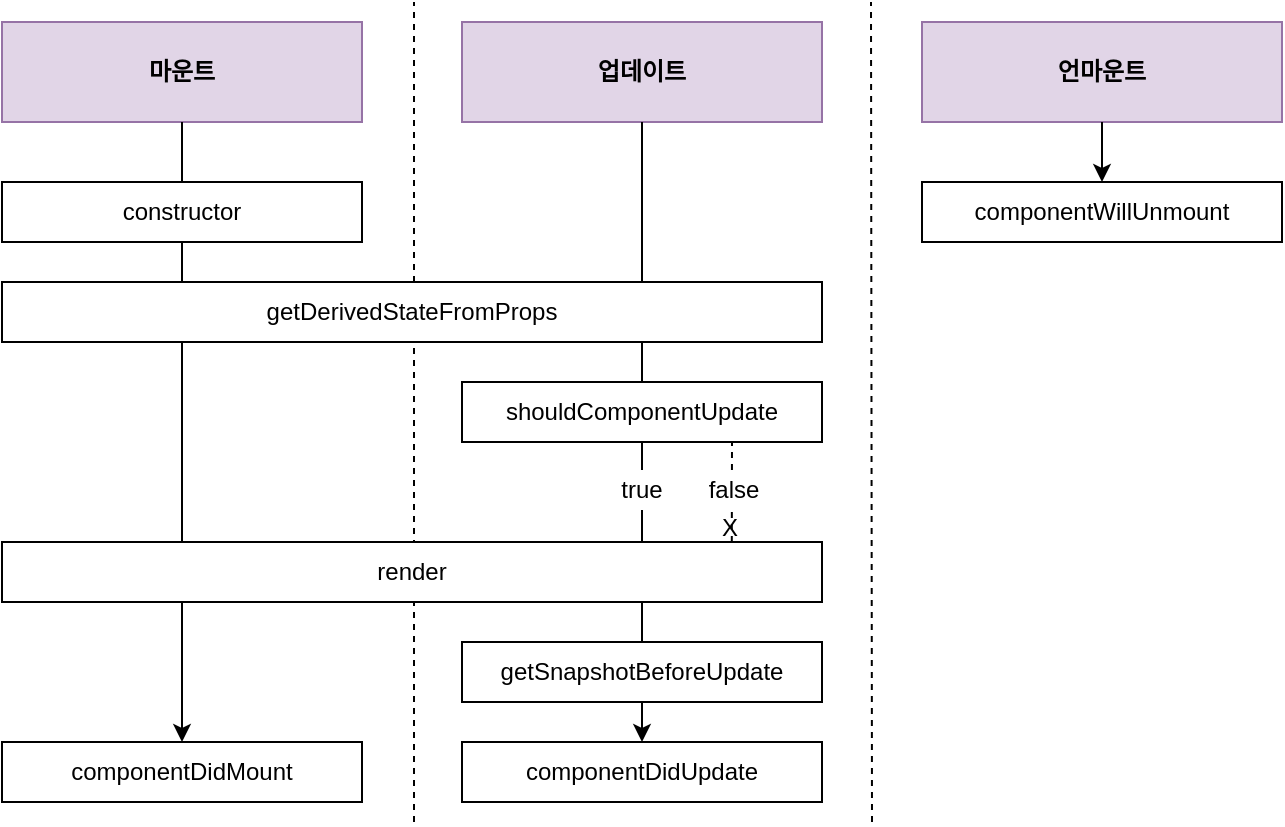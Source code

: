 <mxfile version="12.1.8" type="github" pages="1">
  <diagram id="7BbT9bw4_NpJr0UqWyed" name="Page-1">
    <mxGraphModel dx="1172" dy="679" grid="1" gridSize="10" guides="1" tooltips="1" connect="1" arrows="1" fold="1" page="1" pageScale="1" pageWidth="827" pageHeight="1169" math="0" shadow="0">
      <root>
        <mxCell id="0"/>
        <mxCell id="1" parent="0"/>
        <mxCell id="iG0ncMMtW0BwWnLj1I7a-1" value="마운트" style="rounded=0;whiteSpace=wrap;html=1;fontStyle=1;fillColor=#e1d5e7;strokeColor=#9673a6;" vertex="1" parent="1">
          <mxGeometry x="90" y="140" width="180" height="50" as="geometry"/>
        </mxCell>
        <mxCell id="iG0ncMMtW0BwWnLj1I7a-2" value="업데이트" style="rounded=0;whiteSpace=wrap;html=1;fontStyle=1;fillColor=#e1d5e7;strokeColor=#9673a6;" vertex="1" parent="1">
          <mxGeometry x="320" y="140" width="180" height="50" as="geometry"/>
        </mxCell>
        <mxCell id="iG0ncMMtW0BwWnLj1I7a-3" value="언마운트" style="rounded=0;whiteSpace=wrap;html=1;fontStyle=1;fillColor=#e1d5e7;strokeColor=#9673a6;" vertex="1" parent="1">
          <mxGeometry x="550" y="140" width="180" height="50" as="geometry"/>
        </mxCell>
        <mxCell id="iG0ncMMtW0BwWnLj1I7a-4" value="" style="endArrow=classic;html=1;exitX=0.5;exitY=1;exitDx=0;exitDy=0;" edge="1" parent="1" source="iG0ncMMtW0BwWnLj1I7a-1">
          <mxGeometry width="50" height="50" relative="1" as="geometry">
            <mxPoint x="180" y="220" as="sourcePoint"/>
            <mxPoint x="180" y="500" as="targetPoint"/>
          </mxGeometry>
        </mxCell>
        <mxCell id="iG0ncMMtW0BwWnLj1I7a-5" value="" style="endArrow=classic;html=1;exitX=0.5;exitY=1;exitDx=0;exitDy=0;entryX=0.5;entryY=0;entryDx=0;entryDy=0;" edge="1" parent="1" source="iG0ncMMtW0BwWnLj1I7a-2" target="iG0ncMMtW0BwWnLj1I7a-15">
          <mxGeometry width="50" height="50" relative="1" as="geometry">
            <mxPoint x="409.5" y="254" as="sourcePoint"/>
            <mxPoint x="410" y="590" as="targetPoint"/>
          </mxGeometry>
        </mxCell>
        <mxCell id="iG0ncMMtW0BwWnLj1I7a-6" value="" style="endArrow=classic;html=1;exitX=0.5;exitY=1;exitDx=0;exitDy=0;entryX=0.5;entryY=0;entryDx=0;entryDy=0;" edge="1" parent="1" source="iG0ncMMtW0BwWnLj1I7a-3" target="iG0ncMMtW0BwWnLj1I7a-19">
          <mxGeometry width="50" height="50" relative="1" as="geometry">
            <mxPoint x="639.5" y="210" as="sourcePoint"/>
            <mxPoint x="640" y="590" as="targetPoint"/>
          </mxGeometry>
        </mxCell>
        <mxCell id="iG0ncMMtW0BwWnLj1I7a-7" value="" style="endArrow=none;dashed=1;html=1;" edge="1" parent="1">
          <mxGeometry width="50" height="50" relative="1" as="geometry">
            <mxPoint x="296" y="540" as="sourcePoint"/>
            <mxPoint x="296" y="130" as="targetPoint"/>
          </mxGeometry>
        </mxCell>
        <mxCell id="iG0ncMMtW0BwWnLj1I7a-9" value="" style="endArrow=none;dashed=1;html=1;" edge="1" parent="1">
          <mxGeometry width="50" height="50" relative="1" as="geometry">
            <mxPoint x="525" y="540" as="sourcePoint"/>
            <mxPoint x="524.5" y="130" as="targetPoint"/>
          </mxGeometry>
        </mxCell>
        <mxCell id="iG0ncMMtW0BwWnLj1I7a-10" value="constructor" style="rounded=0;whiteSpace=wrap;html=1;" vertex="1" parent="1">
          <mxGeometry x="90" y="220" width="180" height="30" as="geometry"/>
        </mxCell>
        <mxCell id="iG0ncMMtW0BwWnLj1I7a-11" value="getDerivedStateFromProps" style="rounded=0;whiteSpace=wrap;html=1;" vertex="1" parent="1">
          <mxGeometry x="90" y="270" width="410" height="30" as="geometry"/>
        </mxCell>
        <mxCell id="iG0ncMMtW0BwWnLj1I7a-12" value="shouldComponentUpdate" style="rounded=0;whiteSpace=wrap;html=1;" vertex="1" parent="1">
          <mxGeometry x="320" y="320" width="180" height="30" as="geometry"/>
        </mxCell>
        <mxCell id="iG0ncMMtW0BwWnLj1I7a-13" value="render" style="rounded=0;whiteSpace=wrap;html=1;" vertex="1" parent="1">
          <mxGeometry x="90" y="400" width="410" height="30" as="geometry"/>
        </mxCell>
        <mxCell id="iG0ncMMtW0BwWnLj1I7a-14" value="getSnapshotBeforeUpdate" style="rounded=0;whiteSpace=wrap;html=1;" vertex="1" parent="1">
          <mxGeometry x="320" y="450" width="180" height="30" as="geometry"/>
        </mxCell>
        <mxCell id="iG0ncMMtW0BwWnLj1I7a-15" value="componentDidUpdate" style="rounded=0;whiteSpace=wrap;html=1;" vertex="1" parent="1">
          <mxGeometry x="320" y="500" width="180" height="30" as="geometry"/>
        </mxCell>
        <mxCell id="iG0ncMMtW0BwWnLj1I7a-16" value="componentDidMount" style="rounded=0;whiteSpace=wrap;html=1;" vertex="1" parent="1">
          <mxGeometry x="90" y="500" width="180" height="30" as="geometry"/>
        </mxCell>
        <mxCell id="iG0ncMMtW0BwWnLj1I7a-19" value="componentWillUnmount" style="rounded=0;whiteSpace=wrap;html=1;" vertex="1" parent="1">
          <mxGeometry x="550" y="220" width="180" height="30" as="geometry"/>
        </mxCell>
        <mxCell id="iG0ncMMtW0BwWnLj1I7a-22" value="true" style="rounded=0;whiteSpace=wrap;html=1;strokeColor=none;" vertex="1" parent="1">
          <mxGeometry x="390" y="364" width="40" height="20" as="geometry"/>
        </mxCell>
        <mxCell id="iG0ncMMtW0BwWnLj1I7a-26" value="" style="endArrow=none;dashed=1;html=1;entryX=0.75;entryY=1;entryDx=0;entryDy=0;exitX=0.89;exitY=0;exitDx=0;exitDy=0;exitPerimeter=0;" edge="1" parent="1" source="iG0ncMMtW0BwWnLj1I7a-13" target="iG0ncMMtW0BwWnLj1I7a-12">
          <mxGeometry width="50" height="50" relative="1" as="geometry">
            <mxPoint x="90" y="610" as="sourcePoint"/>
            <mxPoint x="140" y="560" as="targetPoint"/>
          </mxGeometry>
        </mxCell>
        <mxCell id="iG0ncMMtW0BwWnLj1I7a-27" value="X" style="text;html=1;strokeColor=none;fillColor=none;align=center;verticalAlign=middle;whiteSpace=wrap;rounded=0;" vertex="1" parent="1">
          <mxGeometry x="434" y="383" width="40" height="20" as="geometry"/>
        </mxCell>
        <mxCell id="iG0ncMMtW0BwWnLj1I7a-28" value="false" style="rounded=0;whiteSpace=wrap;html=1;strokeColor=none;" vertex="1" parent="1">
          <mxGeometry x="436" y="364" width="40" height="20" as="geometry"/>
        </mxCell>
      </root>
    </mxGraphModel>
  </diagram>
</mxfile>
